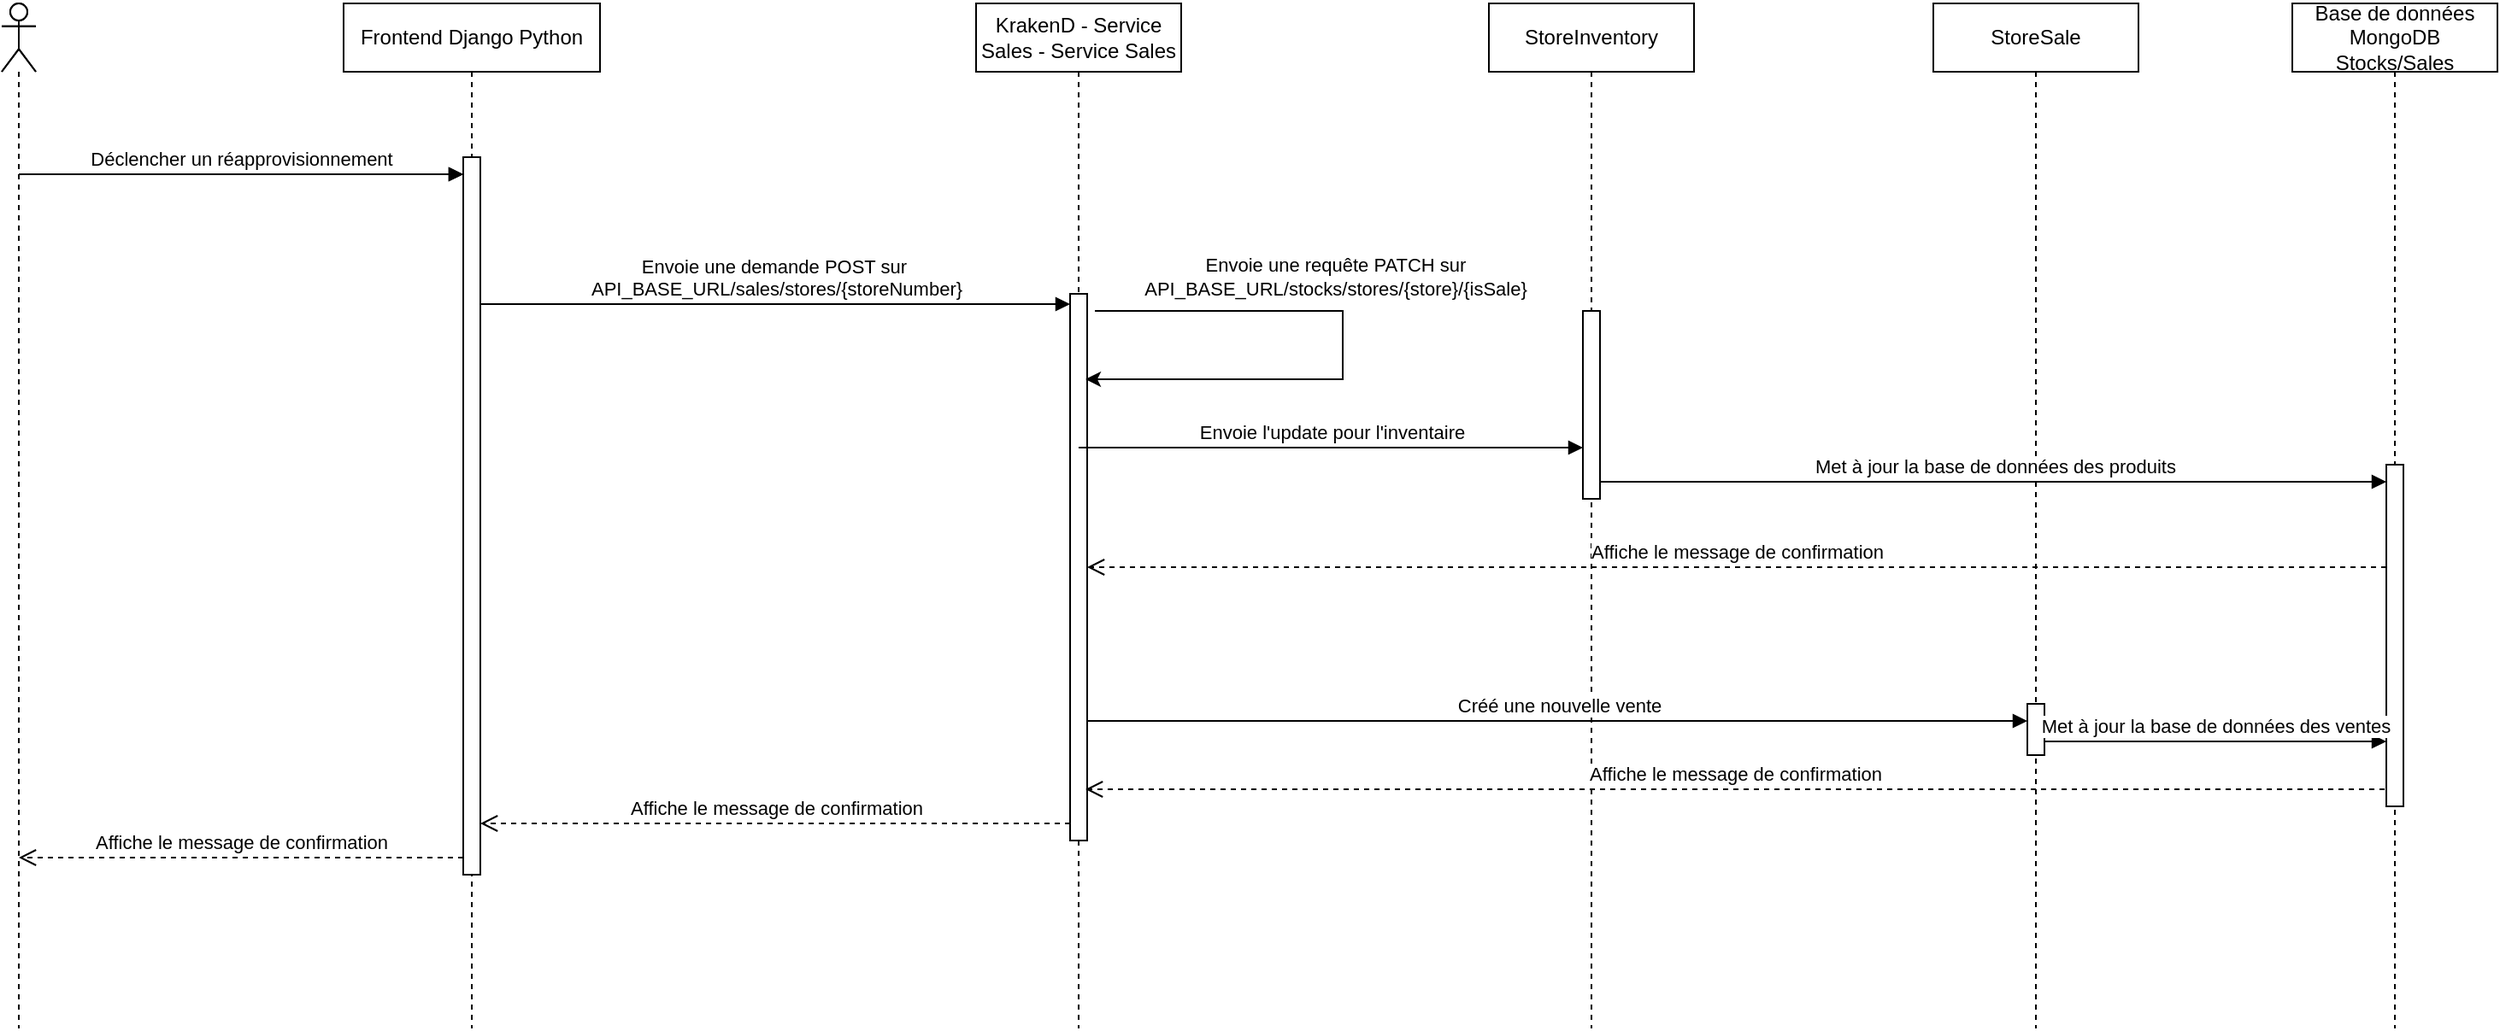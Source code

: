 <mxfile version="27.2.0">
  <diagram name="Page-1" id="2YBvvXClWsGukQMizWep">
    <mxGraphModel dx="1665" dy="757" grid="1" gridSize="10" guides="1" tooltips="1" connect="1" arrows="1" fold="1" page="1" pageScale="1" pageWidth="850" pageHeight="1100" math="0" shadow="0">
      <root>
        <mxCell id="0" />
        <mxCell id="1" parent="0" />
        <mxCell id="aM9ryv3xv72pqoxQDRHE-5" value="Frontend Django Python" style="shape=umlLifeline;perimeter=lifelinePerimeter;whiteSpace=wrap;html=1;container=0;dropTarget=0;collapsible=0;recursiveResize=0;outlineConnect=0;portConstraint=eastwest;newEdgeStyle={&quot;edgeStyle&quot;:&quot;elbowEdgeStyle&quot;,&quot;elbow&quot;:&quot;vertical&quot;,&quot;curved&quot;:0,&quot;rounded&quot;:0};" parent="1" vertex="1">
          <mxGeometry x="260" y="30" width="150" height="470" as="geometry" />
        </mxCell>
        <mxCell id="aM9ryv3xv72pqoxQDRHE-6" value="" style="html=1;points=[];perimeter=orthogonalPerimeter;outlineConnect=0;targetShapes=umlLifeline;portConstraint=eastwest;newEdgeStyle={&quot;edgeStyle&quot;:&quot;elbowEdgeStyle&quot;,&quot;elbow&quot;:&quot;vertical&quot;,&quot;curved&quot;:0,&quot;rounded&quot;:0};" parent="aM9ryv3xv72pqoxQDRHE-5" vertex="1">
          <mxGeometry x="70" y="90" width="10" height="300" as="geometry" />
        </mxCell>
        <mxCell id="aM9ryv3xv72pqoxQDRHE-7" value="Consulter état de stock du magasin" style="html=1;verticalAlign=bottom;endArrow=block;edgeStyle=elbowEdgeStyle;elbow=vertical;curved=0;rounded=0;" parent="1" source="00wRDX6nhMXzsEndpYq1-1" target="aM9ryv3xv72pqoxQDRHE-6" edge="1">
          <mxGeometry x="0.002" relative="1" as="geometry">
            <mxPoint x="80" y="130" as="sourcePoint" />
            <Array as="points">
              <mxPoint x="165" y="130" />
            </Array>
            <mxPoint x="300" y="130" as="targetPoint" />
            <mxPoint as="offset" />
          </mxGeometry>
        </mxCell>
        <mxCell id="00wRDX6nhMXzsEndpYq1-1" value="" style="shape=umlLifeline;perimeter=lifelinePerimeter;whiteSpace=wrap;html=1;container=1;dropTarget=0;collapsible=0;recursiveResize=0;outlineConnect=0;portConstraint=eastwest;newEdgeStyle={&quot;curved&quot;:0,&quot;rounded&quot;:0};participant=umlActor;" parent="1" vertex="1">
          <mxGeometry x="60" y="30" width="20" height="470" as="geometry" />
        </mxCell>
        <mxCell id="00wRDX6nhMXzsEndpYq1-3" value="Backend Express.js" style="shape=umlLifeline;perimeter=lifelinePerimeter;whiteSpace=wrap;html=1;container=0;dropTarget=0;collapsible=0;recursiveResize=0;outlineConnect=0;portConstraint=eastwest;newEdgeStyle={&quot;edgeStyle&quot;:&quot;elbowEdgeStyle&quot;,&quot;elbow&quot;:&quot;vertical&quot;,&quot;curved&quot;:0,&quot;rounded&quot;:0};" parent="1" vertex="1">
          <mxGeometry x="630" y="30" width="120" height="470" as="geometry" />
        </mxCell>
        <mxCell id="00wRDX6nhMXzsEndpYq1-4" value="" style="html=1;points=[];perimeter=orthogonalPerimeter;outlineConnect=0;targetShapes=umlLifeline;portConstraint=eastwest;newEdgeStyle={&quot;edgeStyle&quot;:&quot;elbowEdgeStyle&quot;,&quot;elbow&quot;:&quot;vertical&quot;,&quot;curved&quot;:0,&quot;rounded&quot;:0};" parent="00wRDX6nhMXzsEndpYq1-3" vertex="1">
          <mxGeometry x="55" y="170" width="10" height="210" as="geometry" />
        </mxCell>
        <mxCell id="00wRDX6nhMXzsEndpYq1-10" value="Envoie une demande POST sur&amp;nbsp;&lt;div&gt;API_BASE_URL/sales/stores/{storeNumber}&lt;/div&gt;" style="html=1;verticalAlign=bottom;endArrow=block;edgeStyle=elbowEdgeStyle;elbow=horizontal;curved=0;rounded=0;" parent="1" source="aM9ryv3xv72pqoxQDRHE-6" edge="1">
          <mxGeometry x="0.003" relative="1" as="geometry">
            <mxPoint x="325" y="206" as="sourcePoint" />
            <Array as="points">
              <mxPoint x="445.52" y="206" />
            </Array>
            <mxPoint x="685" y="206" as="targetPoint" />
            <mxPoint as="offset" />
          </mxGeometry>
        </mxCell>
        <mxCell id="AmmMfAGba9_SOh-tRvxB-1" value="Frontend Django Python" style="shape=umlLifeline;perimeter=lifelinePerimeter;whiteSpace=wrap;html=1;container=0;dropTarget=0;collapsible=0;recursiveResize=0;outlineConnect=0;portConstraint=eastwest;newEdgeStyle={&quot;edgeStyle&quot;:&quot;elbowEdgeStyle&quot;,&quot;elbow&quot;:&quot;vertical&quot;,&quot;curved&quot;:0,&quot;rounded&quot;:0};" parent="1" vertex="1">
          <mxGeometry x="260" y="30" width="150" height="600" as="geometry" />
        </mxCell>
        <mxCell id="AmmMfAGba9_SOh-tRvxB-2" value="" style="html=1;points=[];perimeter=orthogonalPerimeter;outlineConnect=0;targetShapes=umlLifeline;portConstraint=eastwest;newEdgeStyle={&quot;edgeStyle&quot;:&quot;elbowEdgeStyle&quot;,&quot;elbow&quot;:&quot;vertical&quot;,&quot;curved&quot;:0,&quot;rounded&quot;:0};" parent="AmmMfAGba9_SOh-tRvxB-1" vertex="1">
          <mxGeometry x="70" y="90" width="10" height="420" as="geometry" />
        </mxCell>
        <mxCell id="AmmMfAGba9_SOh-tRvxB-3" value="Déclencher un réapprovisionnement" style="html=1;verticalAlign=bottom;endArrow=block;edgeStyle=elbowEdgeStyle;elbow=vertical;curved=0;rounded=0;" parent="1" source="AmmMfAGba9_SOh-tRvxB-4" target="AmmMfAGba9_SOh-tRvxB-2" edge="1">
          <mxGeometry x="-0.002" relative="1" as="geometry">
            <mxPoint x="80" y="130" as="sourcePoint" />
            <Array as="points">
              <mxPoint x="165" y="130" />
            </Array>
            <mxPoint x="300" y="130" as="targetPoint" />
            <mxPoint as="offset" />
          </mxGeometry>
        </mxCell>
        <mxCell id="AmmMfAGba9_SOh-tRvxB-4" value="" style="shape=umlLifeline;perimeter=lifelinePerimeter;whiteSpace=wrap;html=1;container=1;dropTarget=0;collapsible=0;recursiveResize=0;outlineConnect=0;portConstraint=eastwest;newEdgeStyle={&quot;curved&quot;:0,&quot;rounded&quot;:0};participant=umlActor;" parent="1" vertex="1">
          <mxGeometry x="60" y="30" width="20" height="600" as="geometry" />
        </mxCell>
        <mxCell id="AmmMfAGba9_SOh-tRvxB-5" value="KrakenD - Service Sales - Service Sales" style="shape=umlLifeline;perimeter=lifelinePerimeter;whiteSpace=wrap;html=1;container=0;dropTarget=0;collapsible=0;recursiveResize=0;outlineConnect=0;portConstraint=eastwest;newEdgeStyle={&quot;edgeStyle&quot;:&quot;elbowEdgeStyle&quot;,&quot;elbow&quot;:&quot;vertical&quot;,&quot;curved&quot;:0,&quot;rounded&quot;:0};" parent="1" vertex="1">
          <mxGeometry x="630" y="30" width="120" height="600" as="geometry" />
        </mxCell>
        <mxCell id="AmmMfAGba9_SOh-tRvxB-6" value="" style="html=1;points=[];perimeter=orthogonalPerimeter;outlineConnect=0;targetShapes=umlLifeline;portConstraint=eastwest;newEdgeStyle={&quot;edgeStyle&quot;:&quot;elbowEdgeStyle&quot;,&quot;elbow&quot;:&quot;vertical&quot;,&quot;curved&quot;:0,&quot;rounded&quot;:0};" parent="AmmMfAGba9_SOh-tRvxB-5" vertex="1">
          <mxGeometry x="55" y="170" width="10" height="320" as="geometry" />
        </mxCell>
        <mxCell id="1SsZbYx3lNVpEQuCt3Qb-1" value="" style="endArrow=classic;html=1;rounded=0;" edge="1" parent="AmmMfAGba9_SOh-tRvxB-5">
          <mxGeometry width="50" height="50" relative="1" as="geometry">
            <mxPoint x="69.5" y="180" as="sourcePoint" />
            <mxPoint x="64" y="220" as="targetPoint" />
            <Array as="points">
              <mxPoint x="214.5" y="180" />
              <mxPoint x="214.5" y="220" />
            </Array>
          </mxGeometry>
        </mxCell>
        <mxCell id="AmmMfAGba9_SOh-tRvxB-7" value="StoreInventory" style="shape=umlLifeline;perimeter=lifelinePerimeter;whiteSpace=wrap;html=1;container=0;dropTarget=0;collapsible=0;recursiveResize=0;outlineConnect=0;portConstraint=eastwest;newEdgeStyle={&quot;edgeStyle&quot;:&quot;elbowEdgeStyle&quot;,&quot;elbow&quot;:&quot;vertical&quot;,&quot;curved&quot;:0,&quot;rounded&quot;:0};" parent="1" vertex="1">
          <mxGeometry x="930" y="30" width="120" height="600" as="geometry" />
        </mxCell>
        <mxCell id="AmmMfAGba9_SOh-tRvxB-8" value="" style="html=1;points=[];perimeter=orthogonalPerimeter;outlineConnect=0;targetShapes=umlLifeline;portConstraint=eastwest;newEdgeStyle={&quot;edgeStyle&quot;:&quot;elbowEdgeStyle&quot;,&quot;elbow&quot;:&quot;vertical&quot;,&quot;curved&quot;:0,&quot;rounded&quot;:0};" parent="AmmMfAGba9_SOh-tRvxB-7" vertex="1">
          <mxGeometry x="55" y="180" width="10" height="110" as="geometry" />
        </mxCell>
        <mxCell id="AmmMfAGba9_SOh-tRvxB-9" value="Base de données MongoDB Stocks/Sales" style="shape=umlLifeline;perimeter=lifelinePerimeter;whiteSpace=wrap;html=1;container=0;dropTarget=0;collapsible=0;recursiveResize=0;outlineConnect=0;portConstraint=eastwest;newEdgeStyle={&quot;edgeStyle&quot;:&quot;elbowEdgeStyle&quot;,&quot;elbow&quot;:&quot;vertical&quot;,&quot;curved&quot;:0,&quot;rounded&quot;:0};" parent="1" vertex="1">
          <mxGeometry x="1400" y="30" width="120" height="600" as="geometry" />
        </mxCell>
        <mxCell id="AmmMfAGba9_SOh-tRvxB-10" value="" style="html=1;points=[];perimeter=orthogonalPerimeter;outlineConnect=0;targetShapes=umlLifeline;portConstraint=eastwest;newEdgeStyle={&quot;edgeStyle&quot;:&quot;elbowEdgeStyle&quot;,&quot;elbow&quot;:&quot;vertical&quot;,&quot;curved&quot;:0,&quot;rounded&quot;:0};" parent="AmmMfAGba9_SOh-tRvxB-9" vertex="1">
          <mxGeometry x="55" y="270" width="10" height="200" as="geometry" />
        </mxCell>
        <mxCell id="AmmMfAGba9_SOh-tRvxB-24" value="StoreSale" style="shape=umlLifeline;perimeter=lifelinePerimeter;whiteSpace=wrap;html=1;container=0;dropTarget=0;collapsible=0;recursiveResize=0;outlineConnect=0;portConstraint=eastwest;newEdgeStyle={&quot;edgeStyle&quot;:&quot;elbowEdgeStyle&quot;,&quot;elbow&quot;:&quot;vertical&quot;,&quot;curved&quot;:0,&quot;rounded&quot;:0};" parent="1" vertex="1">
          <mxGeometry x="1190" y="30" width="120" height="600" as="geometry" />
        </mxCell>
        <mxCell id="AmmMfAGba9_SOh-tRvxB-25" value="" style="html=1;points=[];perimeter=orthogonalPerimeter;outlineConnect=0;targetShapes=umlLifeline;portConstraint=eastwest;newEdgeStyle={&quot;edgeStyle&quot;:&quot;elbowEdgeStyle&quot;,&quot;elbow&quot;:&quot;vertical&quot;,&quot;curved&quot;:0,&quot;rounded&quot;:0};" parent="AmmMfAGba9_SOh-tRvxB-24" vertex="1">
          <mxGeometry x="55" y="410" width="10" height="30" as="geometry" />
        </mxCell>
        <mxCell id="AmmMfAGba9_SOh-tRvxB-30" value="Affiche le message de confirmation" style="html=1;verticalAlign=bottom;endArrow=open;dashed=1;endSize=8;edgeStyle=elbowEdgeStyle;elbow=vertical;curved=0;rounded=0;" parent="1" source="AmmMfAGba9_SOh-tRvxB-2" target="AmmMfAGba9_SOh-tRvxB-4" edge="1">
          <mxGeometry relative="1" as="geometry">
            <mxPoint x="90" y="530" as="targetPoint" />
            <Array as="points">
              <mxPoint x="290.333" y="530" />
            </Array>
            <mxPoint x="320" y="530" as="sourcePoint" />
          </mxGeometry>
        </mxCell>
        <mxCell id="1SsZbYx3lNVpEQuCt3Qb-2" value="&lt;div style=&quot;font-size: 11px;&quot;&gt;Envoie une requête PATCH sur&lt;/div&gt;&lt;div style=&quot;font-size: 11px;&quot;&gt;API_BASE_URL/stocks/stores/{store}/{isSale}&lt;/div&gt;" style="text;html=1;align=center;verticalAlign=middle;resizable=0;points=[];autosize=1;strokeColor=none;fillColor=none;" vertex="1" parent="1">
          <mxGeometry x="700" y="170" width="280" height="40" as="geometry" />
        </mxCell>
        <mxCell id="1SsZbYx3lNVpEQuCt3Qb-3" value="Envoie l&#39;update pour l&#39;inventaire" style="html=1;verticalAlign=bottom;endArrow=block;edgeStyle=elbowEdgeStyle;elbow=horizontal;curved=0;rounded=0;" edge="1" parent="1" target="AmmMfAGba9_SOh-tRvxB-8">
          <mxGeometry x="0.003" relative="1" as="geometry">
            <mxPoint x="690" y="290" as="sourcePoint" />
            <Array as="points">
              <mxPoint x="795.52" y="290" />
            </Array>
            <mxPoint x="960" y="290" as="targetPoint" />
            <mxPoint as="offset" />
          </mxGeometry>
        </mxCell>
        <mxCell id="1SsZbYx3lNVpEQuCt3Qb-4" value="Met à jour la base de données des produits" style="html=1;verticalAlign=bottom;endArrow=block;edgeStyle=elbowEdgeStyle;elbow=horizontal;curved=0;rounded=0;" edge="1" parent="1" source="AmmMfAGba9_SOh-tRvxB-8">
          <mxGeometry x="0.002" relative="1" as="geometry">
            <mxPoint x="1000" y="310" as="sourcePoint" />
            <Array as="points">
              <mxPoint x="1095.52" y="310" />
            </Array>
            <mxPoint x="1455" y="310" as="targetPoint" />
            <mxPoint as="offset" />
          </mxGeometry>
        </mxCell>
        <mxCell id="1SsZbYx3lNVpEQuCt3Qb-5" value="Affiche le message de confirmation" style="html=1;verticalAlign=bottom;endArrow=open;dashed=1;endSize=8;edgeStyle=elbowEdgeStyle;elbow=vertical;curved=0;rounded=0;" edge="1" parent="1" source="AmmMfAGba9_SOh-tRvxB-10" target="AmmMfAGba9_SOh-tRvxB-6">
          <mxGeometry relative="1" as="geometry">
            <mxPoint x="1080" y="360" as="targetPoint" />
            <Array as="points">
              <mxPoint x="1300.333" y="360" />
            </Array>
            <mxPoint x="1340" y="360" as="sourcePoint" />
          </mxGeometry>
        </mxCell>
        <mxCell id="1SsZbYx3lNVpEQuCt3Qb-6" value="Créé une nouvelle vente" style="html=1;verticalAlign=bottom;endArrow=block;edgeStyle=elbowEdgeStyle;elbow=horizontal;curved=0;rounded=0;" edge="1" parent="1" source="AmmMfAGba9_SOh-tRvxB-6" target="AmmMfAGba9_SOh-tRvxB-25">
          <mxGeometry x="0.003" relative="1" as="geometry">
            <mxPoint x="700" y="450" as="sourcePoint" />
            <Array as="points">
              <mxPoint x="805.52" y="450" />
            </Array>
            <mxPoint x="995" y="450" as="targetPoint" />
            <mxPoint as="offset" />
          </mxGeometry>
        </mxCell>
        <mxCell id="1SsZbYx3lNVpEQuCt3Qb-7" value="Met à jour la base de données des ventes" style="html=1;verticalAlign=bottom;endArrow=block;edgeStyle=elbowEdgeStyle;elbow=horizontal;curved=0;rounded=0;" edge="1" parent="1" target="AmmMfAGba9_SOh-tRvxB-10">
          <mxGeometry x="0.002" relative="1" as="geometry">
            <mxPoint x="1255" y="462" as="sourcePoint" />
            <Array as="points">
              <mxPoint x="1360.52" y="462" />
            </Array>
            <mxPoint x="1720" y="462" as="targetPoint" />
            <mxPoint as="offset" />
          </mxGeometry>
        </mxCell>
        <mxCell id="1SsZbYx3lNVpEQuCt3Qb-8" value="Affiche le message de confirmation" style="html=1;verticalAlign=bottom;endArrow=open;dashed=1;endSize=8;edgeStyle=elbowEdgeStyle;elbow=vertical;curved=0;rounded=0;" edge="1" parent="1">
          <mxGeometry relative="1" as="geometry">
            <mxPoint x="694" y="490" as="targetPoint" />
            <Array as="points">
              <mxPoint x="1299.333" y="490" />
            </Array>
            <mxPoint x="1454" y="490" as="sourcePoint" />
          </mxGeometry>
        </mxCell>
        <mxCell id="1SsZbYx3lNVpEQuCt3Qb-11" value="Affiche le message de confirmation" style="html=1;verticalAlign=bottom;endArrow=open;dashed=1;endSize=8;edgeStyle=elbowEdgeStyle;elbow=vertical;curved=0;rounded=0;" edge="1" parent="1" source="AmmMfAGba9_SOh-tRvxB-6" target="AmmMfAGba9_SOh-tRvxB-2">
          <mxGeometry relative="1" as="geometry">
            <mxPoint x="410" y="510" as="targetPoint" />
            <Array as="points">
              <mxPoint x="630.333" y="510" />
            </Array>
            <mxPoint x="670" y="510" as="sourcePoint" />
          </mxGeometry>
        </mxCell>
      </root>
    </mxGraphModel>
  </diagram>
</mxfile>
